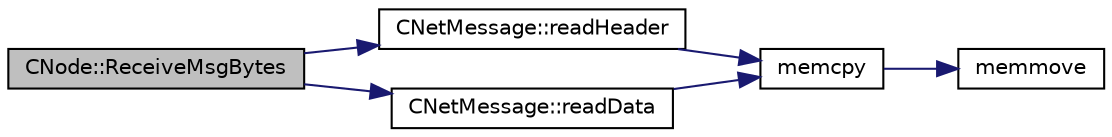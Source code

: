 digraph "CNode::ReceiveMsgBytes"
{
  edge [fontname="Helvetica",fontsize="10",labelfontname="Helvetica",labelfontsize="10"];
  node [fontname="Helvetica",fontsize="10",shape=record];
  rankdir="LR";
  Node417 [label="CNode::ReceiveMsgBytes",height=0.2,width=0.4,color="black", fillcolor="grey75", style="filled", fontcolor="black"];
  Node417 -> Node418 [color="midnightblue",fontsize="10",style="solid",fontname="Helvetica"];
  Node418 [label="CNetMessage::readHeader",height=0.2,width=0.4,color="black", fillcolor="white", style="filled",URL="$class_c_net_message.html#a3e58f5f29b23d1377f8fd15fc75c78ac"];
  Node418 -> Node419 [color="midnightblue",fontsize="10",style="solid",fontname="Helvetica"];
  Node419 [label="memcpy",height=0.2,width=0.4,color="black", fillcolor="white", style="filled",URL="$glibc__compat_8cpp.html#a0f46826ab0466591e136db24394923cf"];
  Node419 -> Node420 [color="midnightblue",fontsize="10",style="solid",fontname="Helvetica"];
  Node420 [label="memmove",height=0.2,width=0.4,color="black", fillcolor="white", style="filled",URL="$glibc__compat_8cpp.html#a9778d49e9029dd75bc53ecbbf9f5e9a1"];
  Node417 -> Node421 [color="midnightblue",fontsize="10",style="solid",fontname="Helvetica"];
  Node421 [label="CNetMessage::readData",height=0.2,width=0.4,color="black", fillcolor="white", style="filled",URL="$class_c_net_message.html#adbc1669a56462daea5f37e5e99117f8c"];
  Node421 -> Node419 [color="midnightblue",fontsize="10",style="solid",fontname="Helvetica"];
}

